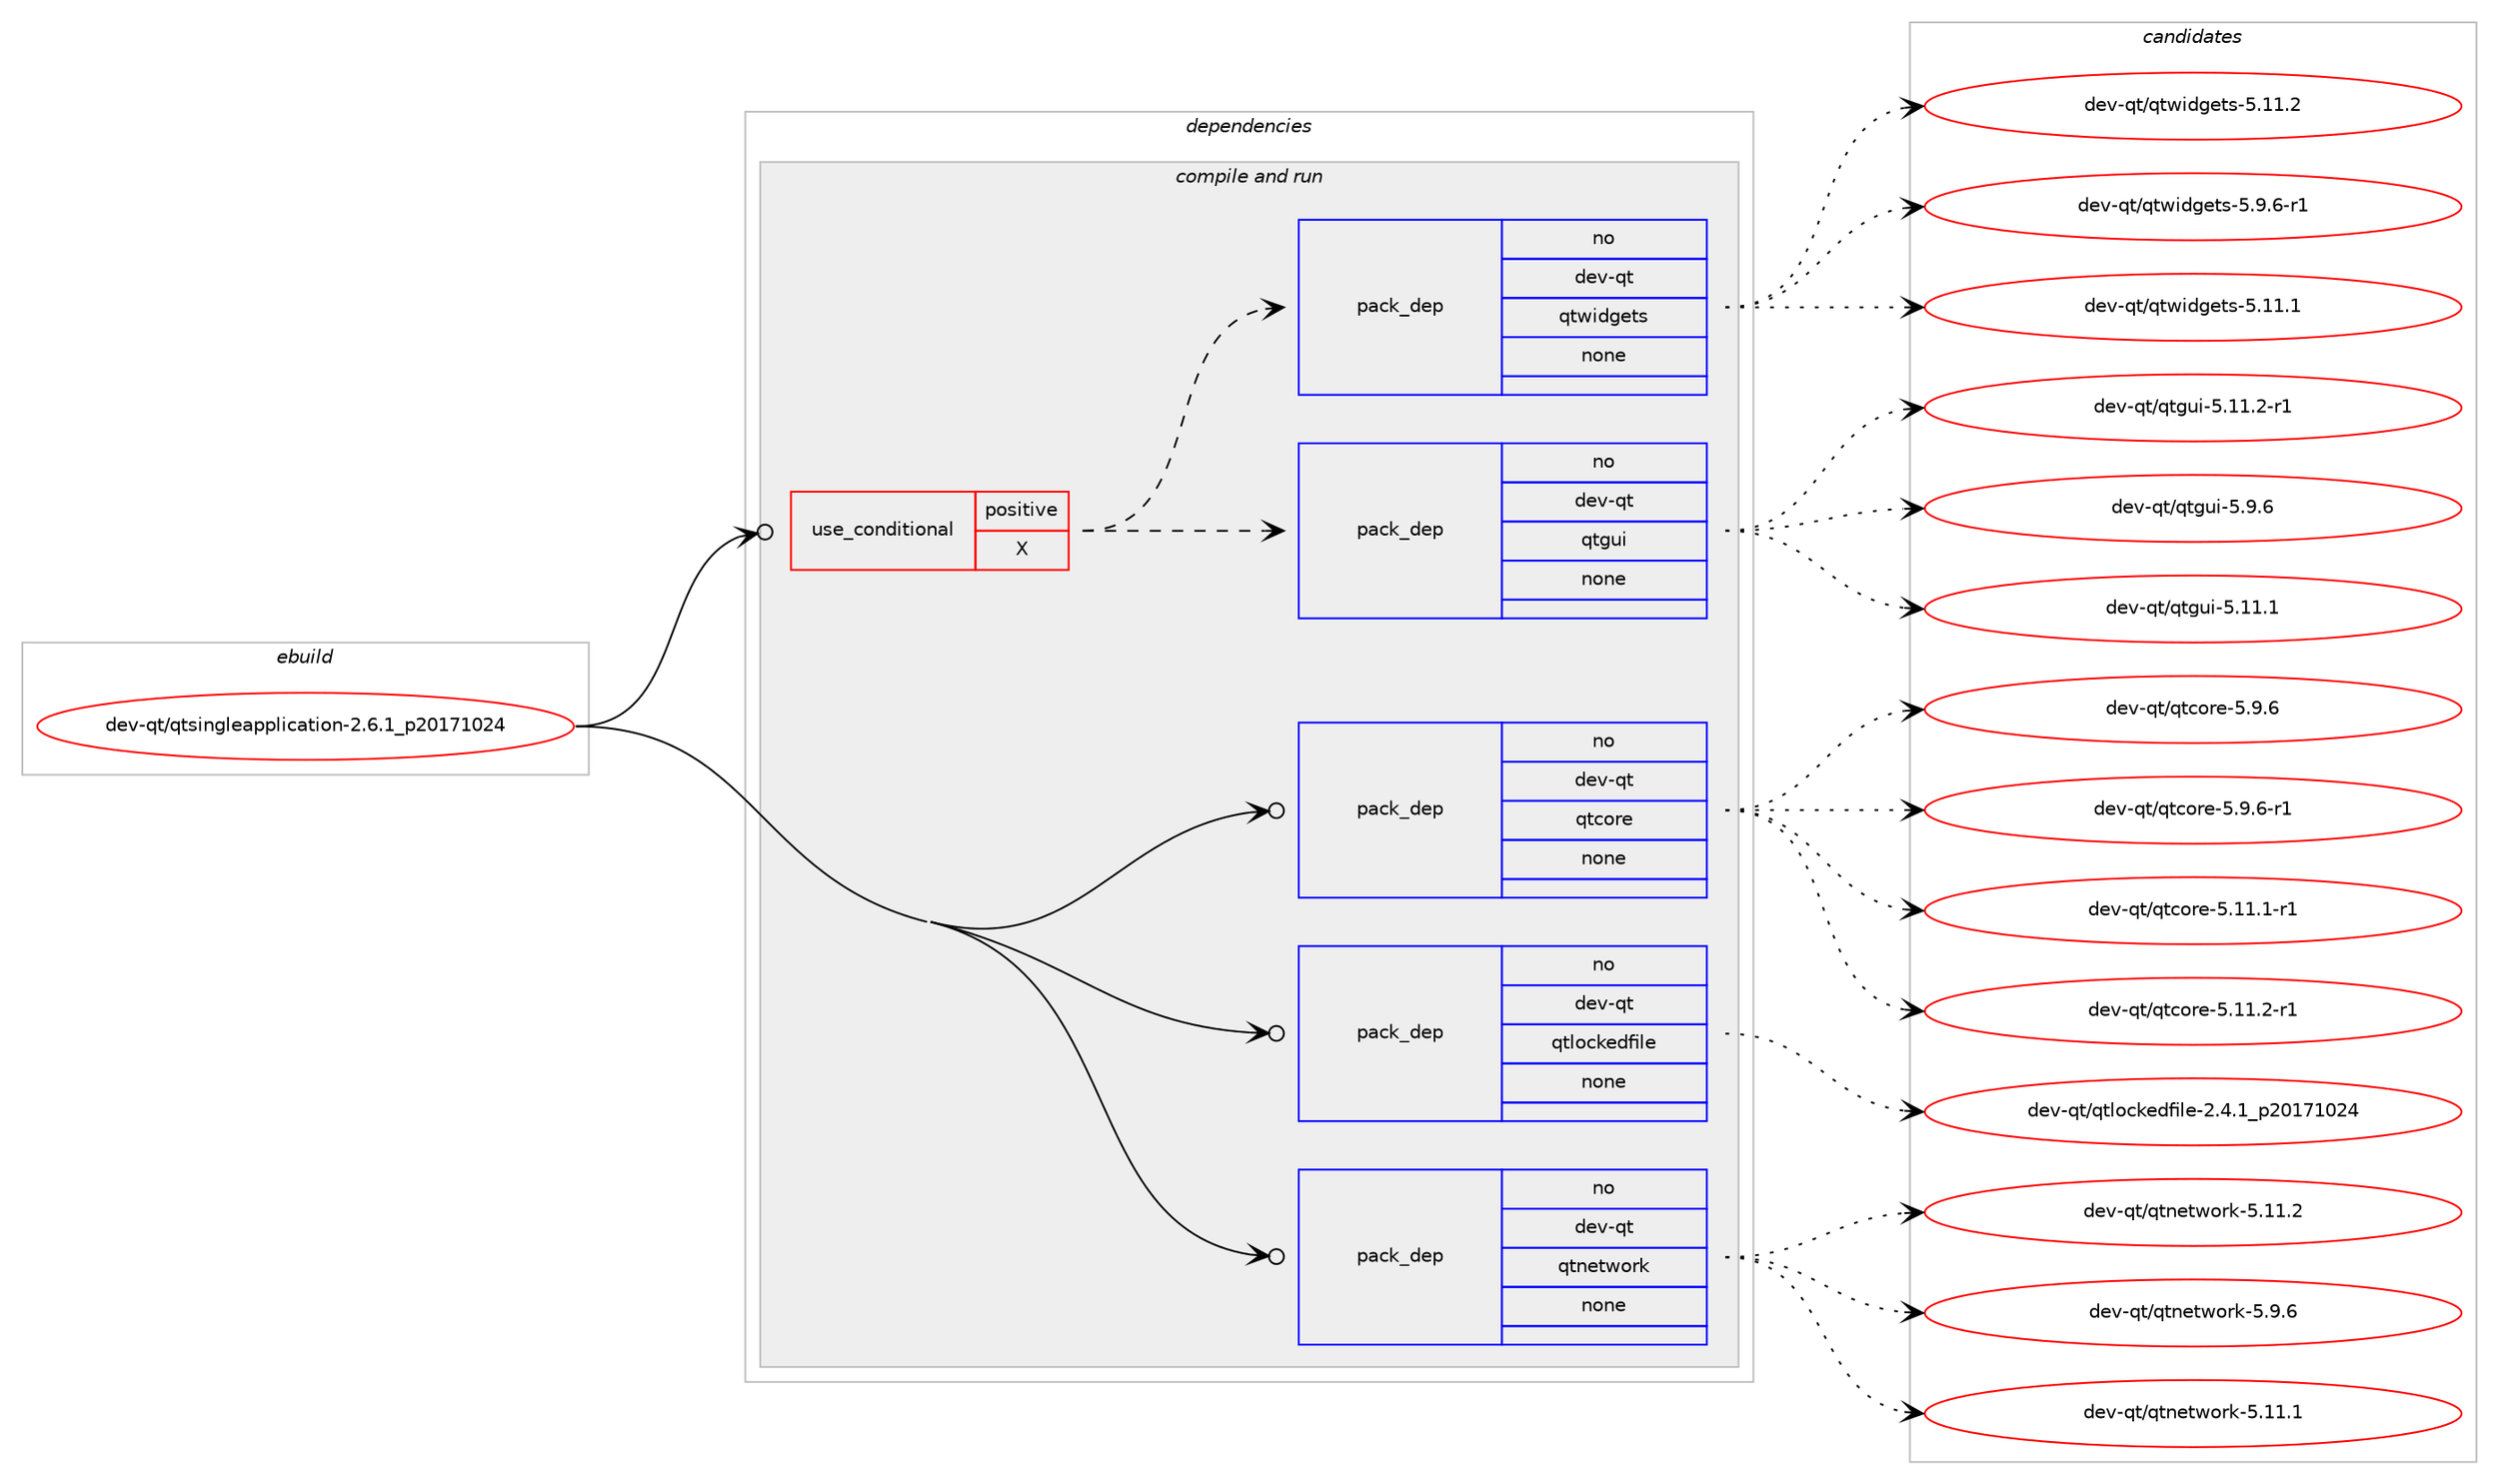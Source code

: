 digraph prolog {

# *************
# Graph options
# *************

newrank=true;
concentrate=true;
compound=true;
graph [rankdir=LR,fontname=Helvetica,fontsize=10,ranksep=1.5];#, ranksep=2.5, nodesep=0.2];
edge  [arrowhead=vee];
node  [fontname=Helvetica,fontsize=10];

# **********
# The ebuild
# **********

subgraph cluster_leftcol {
color=gray;
rank=same;
label=<<i>ebuild</i>>;
id [label="dev-qt/qtsingleapplication-2.6.1_p20171024", color=red, width=4, href="../dev-qt/qtsingleapplication-2.6.1_p20171024.svg"];
}

# ****************
# The dependencies
# ****************

subgraph cluster_midcol {
color=gray;
label=<<i>dependencies</i>>;
subgraph cluster_compile {
fillcolor="#eeeeee";
style=filled;
label=<<i>compile</i>>;
}
subgraph cluster_compileandrun {
fillcolor="#eeeeee";
style=filled;
label=<<i>compile and run</i>>;
subgraph cond441 {
dependency2940 [label=<<TABLE BORDER="0" CELLBORDER="1" CELLSPACING="0" CELLPADDING="4"><TR><TD ROWSPAN="3" CELLPADDING="10">use_conditional</TD></TR><TR><TD>positive</TD></TR><TR><TD>X</TD></TR></TABLE>>, shape=none, color=red];
subgraph pack2413 {
dependency2941 [label=<<TABLE BORDER="0" CELLBORDER="1" CELLSPACING="0" CELLPADDING="4" WIDTH="220"><TR><TD ROWSPAN="6" CELLPADDING="30">pack_dep</TD></TR><TR><TD WIDTH="110">no</TD></TR><TR><TD>dev-qt</TD></TR><TR><TD>qtgui</TD></TR><TR><TD>none</TD></TR><TR><TD></TD></TR></TABLE>>, shape=none, color=blue];
}
dependency2940:e -> dependency2941:w [weight=20,style="dashed",arrowhead="vee"];
subgraph pack2414 {
dependency2942 [label=<<TABLE BORDER="0" CELLBORDER="1" CELLSPACING="0" CELLPADDING="4" WIDTH="220"><TR><TD ROWSPAN="6" CELLPADDING="30">pack_dep</TD></TR><TR><TD WIDTH="110">no</TD></TR><TR><TD>dev-qt</TD></TR><TR><TD>qtwidgets</TD></TR><TR><TD>none</TD></TR><TR><TD></TD></TR></TABLE>>, shape=none, color=blue];
}
dependency2940:e -> dependency2942:w [weight=20,style="dashed",arrowhead="vee"];
}
id:e -> dependency2940:w [weight=20,style="solid",arrowhead="odotvee"];
subgraph pack2415 {
dependency2943 [label=<<TABLE BORDER="0" CELLBORDER="1" CELLSPACING="0" CELLPADDING="4" WIDTH="220"><TR><TD ROWSPAN="6" CELLPADDING="30">pack_dep</TD></TR><TR><TD WIDTH="110">no</TD></TR><TR><TD>dev-qt</TD></TR><TR><TD>qtcore</TD></TR><TR><TD>none</TD></TR><TR><TD></TD></TR></TABLE>>, shape=none, color=blue];
}
id:e -> dependency2943:w [weight=20,style="solid",arrowhead="odotvee"];
subgraph pack2416 {
dependency2944 [label=<<TABLE BORDER="0" CELLBORDER="1" CELLSPACING="0" CELLPADDING="4" WIDTH="220"><TR><TD ROWSPAN="6" CELLPADDING="30">pack_dep</TD></TR><TR><TD WIDTH="110">no</TD></TR><TR><TD>dev-qt</TD></TR><TR><TD>qtlockedfile</TD></TR><TR><TD>none</TD></TR><TR><TD></TD></TR></TABLE>>, shape=none, color=blue];
}
id:e -> dependency2944:w [weight=20,style="solid",arrowhead="odotvee"];
subgraph pack2417 {
dependency2945 [label=<<TABLE BORDER="0" CELLBORDER="1" CELLSPACING="0" CELLPADDING="4" WIDTH="220"><TR><TD ROWSPAN="6" CELLPADDING="30">pack_dep</TD></TR><TR><TD WIDTH="110">no</TD></TR><TR><TD>dev-qt</TD></TR><TR><TD>qtnetwork</TD></TR><TR><TD>none</TD></TR><TR><TD></TD></TR></TABLE>>, shape=none, color=blue];
}
id:e -> dependency2945:w [weight=20,style="solid",arrowhead="odotvee"];
}
subgraph cluster_run {
fillcolor="#eeeeee";
style=filled;
label=<<i>run</i>>;
}
}

# **************
# The candidates
# **************

subgraph cluster_choices {
rank=same;
color=gray;
label=<<i>candidates</i>>;

subgraph choice2413 {
color=black;
nodesep=1;
choice100101118451131164711311610311710545534649494649 [label="dev-qt/qtgui-5.11.1", color=red, width=4,href="../dev-qt/qtgui-5.11.1.svg"];
choice1001011184511311647113116103117105455346494946504511449 [label="dev-qt/qtgui-5.11.2-r1", color=red, width=4,href="../dev-qt/qtgui-5.11.2-r1.svg"];
choice1001011184511311647113116103117105455346574654 [label="dev-qt/qtgui-5.9.6", color=red, width=4,href="../dev-qt/qtgui-5.9.6.svg"];
dependency2941:e -> choice100101118451131164711311610311710545534649494649:w [style=dotted,weight="100"];
dependency2941:e -> choice1001011184511311647113116103117105455346494946504511449:w [style=dotted,weight="100"];
dependency2941:e -> choice1001011184511311647113116103117105455346574654:w [style=dotted,weight="100"];
}
subgraph choice2414 {
color=black;
nodesep=1;
choice100101118451131164711311611910510010310111611545534649494649 [label="dev-qt/qtwidgets-5.11.1", color=red, width=4,href="../dev-qt/qtwidgets-5.11.1.svg"];
choice100101118451131164711311611910510010310111611545534649494650 [label="dev-qt/qtwidgets-5.11.2", color=red, width=4,href="../dev-qt/qtwidgets-5.11.2.svg"];
choice10010111845113116471131161191051001031011161154553465746544511449 [label="dev-qt/qtwidgets-5.9.6-r1", color=red, width=4,href="../dev-qt/qtwidgets-5.9.6-r1.svg"];
dependency2942:e -> choice100101118451131164711311611910510010310111611545534649494649:w [style=dotted,weight="100"];
dependency2942:e -> choice100101118451131164711311611910510010310111611545534649494650:w [style=dotted,weight="100"];
dependency2942:e -> choice10010111845113116471131161191051001031011161154553465746544511449:w [style=dotted,weight="100"];
}
subgraph choice2415 {
color=black;
nodesep=1;
choice100101118451131164711311699111114101455346494946494511449 [label="dev-qt/qtcore-5.11.1-r1", color=red, width=4,href="../dev-qt/qtcore-5.11.1-r1.svg"];
choice100101118451131164711311699111114101455346494946504511449 [label="dev-qt/qtcore-5.11.2-r1", color=red, width=4,href="../dev-qt/qtcore-5.11.2-r1.svg"];
choice100101118451131164711311699111114101455346574654 [label="dev-qt/qtcore-5.9.6", color=red, width=4,href="../dev-qt/qtcore-5.9.6.svg"];
choice1001011184511311647113116991111141014553465746544511449 [label="dev-qt/qtcore-5.9.6-r1", color=red, width=4,href="../dev-qt/qtcore-5.9.6-r1.svg"];
dependency2943:e -> choice100101118451131164711311699111114101455346494946494511449:w [style=dotted,weight="100"];
dependency2943:e -> choice100101118451131164711311699111114101455346494946504511449:w [style=dotted,weight="100"];
dependency2943:e -> choice100101118451131164711311699111114101455346574654:w [style=dotted,weight="100"];
dependency2943:e -> choice1001011184511311647113116991111141014553465746544511449:w [style=dotted,weight="100"];
}
subgraph choice2416 {
color=black;
nodesep=1;
choice100101118451131164711311610811199107101100102105108101455046524649951125048495549485052 [label="dev-qt/qtlockedfile-2.4.1_p20171024", color=red, width=4,href="../dev-qt/qtlockedfile-2.4.1_p20171024.svg"];
dependency2944:e -> choice100101118451131164711311610811199107101100102105108101455046524649951125048495549485052:w [style=dotted,weight="100"];
}
subgraph choice2417 {
color=black;
nodesep=1;
choice100101118451131164711311611010111611911111410745534649494649 [label="dev-qt/qtnetwork-5.11.1", color=red, width=4,href="../dev-qt/qtnetwork-5.11.1.svg"];
choice100101118451131164711311611010111611911111410745534649494650 [label="dev-qt/qtnetwork-5.11.2", color=red, width=4,href="../dev-qt/qtnetwork-5.11.2.svg"];
choice1001011184511311647113116110101116119111114107455346574654 [label="dev-qt/qtnetwork-5.9.6", color=red, width=4,href="../dev-qt/qtnetwork-5.9.6.svg"];
dependency2945:e -> choice100101118451131164711311611010111611911111410745534649494649:w [style=dotted,weight="100"];
dependency2945:e -> choice100101118451131164711311611010111611911111410745534649494650:w [style=dotted,weight="100"];
dependency2945:e -> choice1001011184511311647113116110101116119111114107455346574654:w [style=dotted,weight="100"];
}
}

}

